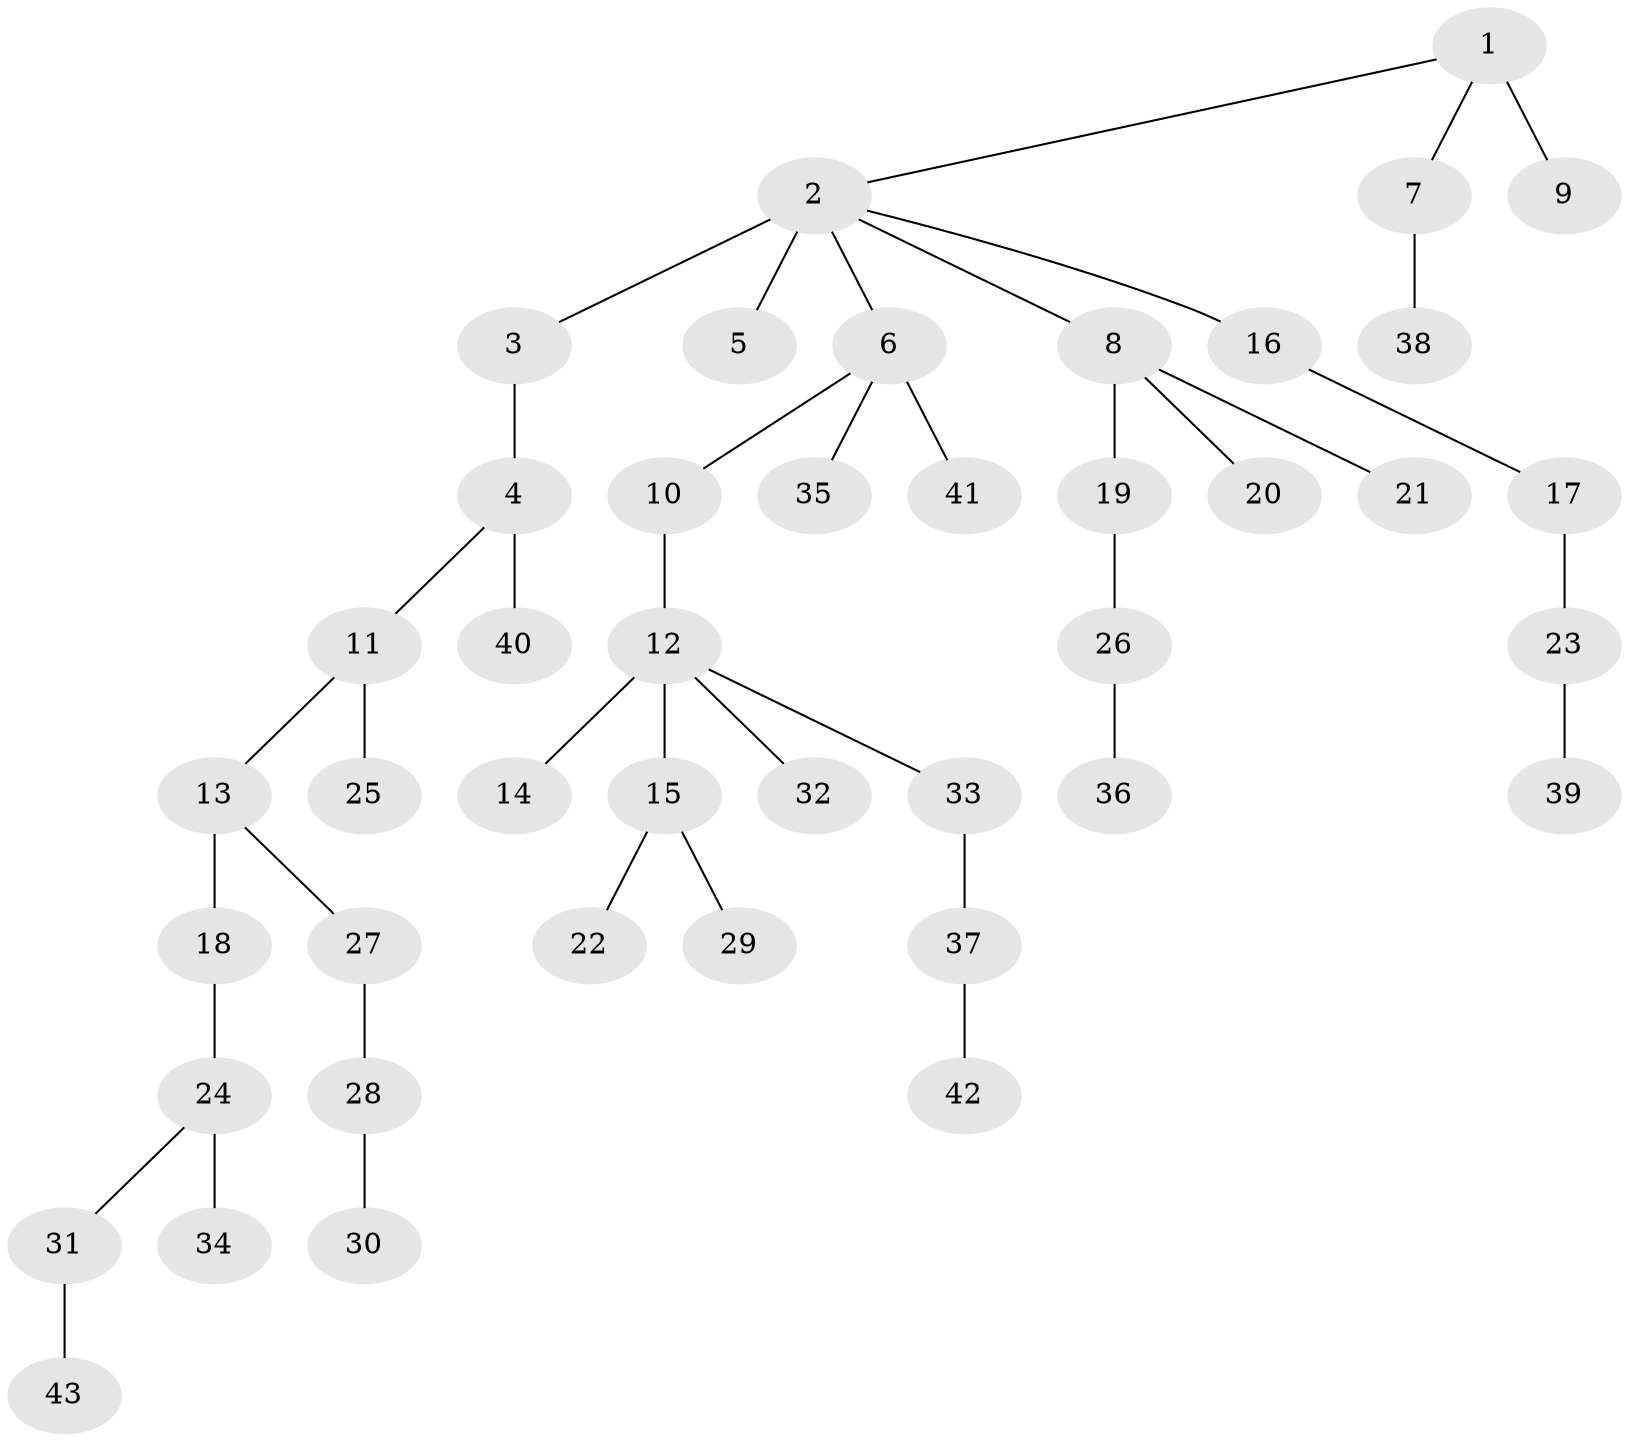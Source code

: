 // original degree distribution, {4: 0.04895104895104895, 10: 0.006993006993006993, 6: 0.013986013986013986, 3: 0.1258741258741259, 2: 0.20279720279720279, 5: 0.04195804195804196, 7: 0.013986013986013986, 1: 0.5454545454545454}
// Generated by graph-tools (version 1.1) at 2025/51/03/04/25 22:51:48]
// undirected, 43 vertices, 42 edges
graph export_dot {
  node [color=gray90,style=filled];
  1;
  2;
  3;
  4;
  5;
  6;
  7;
  8;
  9;
  10;
  11;
  12;
  13;
  14;
  15;
  16;
  17;
  18;
  19;
  20;
  21;
  22;
  23;
  24;
  25;
  26;
  27;
  28;
  29;
  30;
  31;
  32;
  33;
  34;
  35;
  36;
  37;
  38;
  39;
  40;
  41;
  42;
  43;
  1 -- 2 [weight=1.0];
  1 -- 7 [weight=1.0];
  1 -- 9 [weight=2.0];
  2 -- 3 [weight=1.0];
  2 -- 5 [weight=3.0];
  2 -- 6 [weight=1.0];
  2 -- 8 [weight=1.0];
  2 -- 16 [weight=1.0];
  3 -- 4 [weight=3.0];
  4 -- 11 [weight=1.0];
  4 -- 40 [weight=1.0];
  6 -- 10 [weight=1.0];
  6 -- 35 [weight=2.0];
  6 -- 41 [weight=1.0];
  7 -- 38 [weight=3.0];
  8 -- 19 [weight=1.0];
  8 -- 20 [weight=1.0];
  8 -- 21 [weight=1.0];
  10 -- 12 [weight=1.0];
  11 -- 13 [weight=1.0];
  11 -- 25 [weight=1.0];
  12 -- 14 [weight=1.0];
  12 -- 15 [weight=1.0];
  12 -- 32 [weight=1.0];
  12 -- 33 [weight=1.0];
  13 -- 18 [weight=2.0];
  13 -- 27 [weight=1.0];
  15 -- 22 [weight=1.0];
  15 -- 29 [weight=1.0];
  16 -- 17 [weight=1.0];
  17 -- 23 [weight=1.0];
  18 -- 24 [weight=1.0];
  19 -- 26 [weight=1.0];
  23 -- 39 [weight=1.0];
  24 -- 31 [weight=1.0];
  24 -- 34 [weight=1.0];
  26 -- 36 [weight=1.0];
  27 -- 28 [weight=1.0];
  28 -- 30 [weight=1.0];
  31 -- 43 [weight=1.0];
  33 -- 37 [weight=1.0];
  37 -- 42 [weight=1.0];
}
